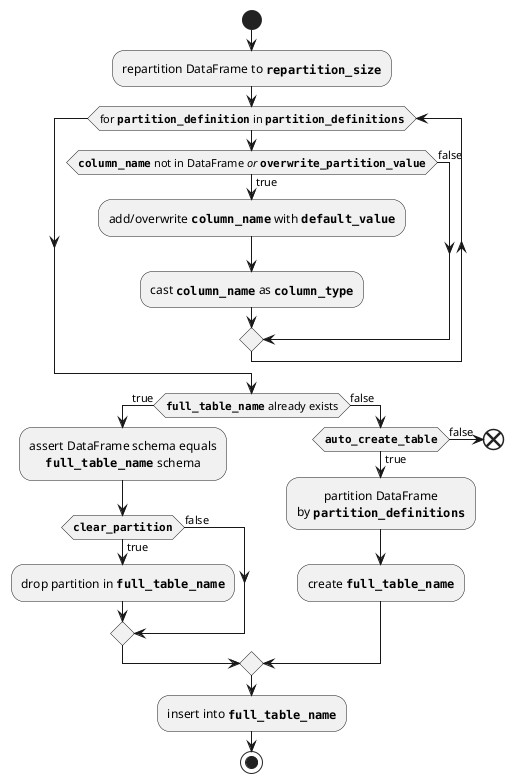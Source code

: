 @startuml

skinparam monochrome true
skinparam defaultFontname Bitstream Vera Sans Mono
skinparam defaultTextAlignment center

start
  :repartition DataFrame to **""repartition_size""**;
  while (for **""partition_definition""** in **""partition_definitions""**)
    if (**""column_name""** not in DataFrame //or// **""overwrite_partition_value""**) then (true)
      :add/overwrite **""column_name""** with **""default_value""**;
      :cast **""column_name""** as **""column_type""**;
    else (false)
    endif
  endwhile
  if (**""full_table_name""** already exists) then (true)
    :assert DataFrame schema equals
    **""full_table_name""** schema;
    if (**""clear_partition""**) then (true)
      :drop partition in **""full_table_name""**;
    else (false)
    endif
  else (false)
    if (**""auto_create_table""**) then (true)
    :partition DataFrame
    by **""partition_definitions""**;
    :create **""full_table_name""**;
    else (false)
      end
    endif
  endif
  :insert into **""full_table_name""**;

stop
@enduml
